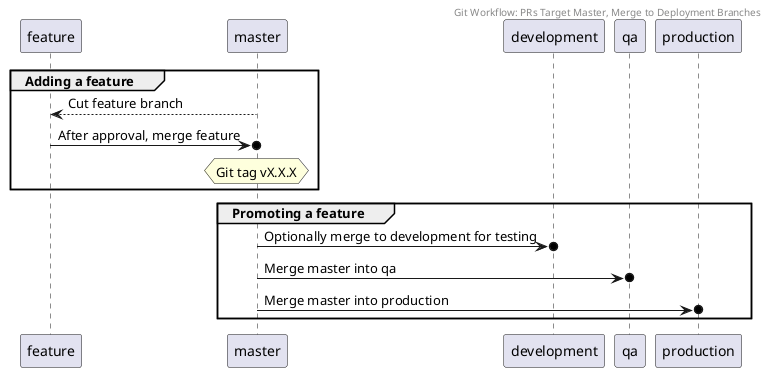 @startuml

Header Git Workflow: PRs Target Master, Merge to Deployment Branches

group Adding a feature

  feature <-- master: Cut feature branch
  feature ->o master: After approval, merge feature
  hnote over master: Git tag vX.X.X
   
end

group Promoting a feature

  master ->o development: Optionally merge to development for testing
  master ->o qa: Merge master into qa
  master ->o production: Merge master into production

end

@enduml


